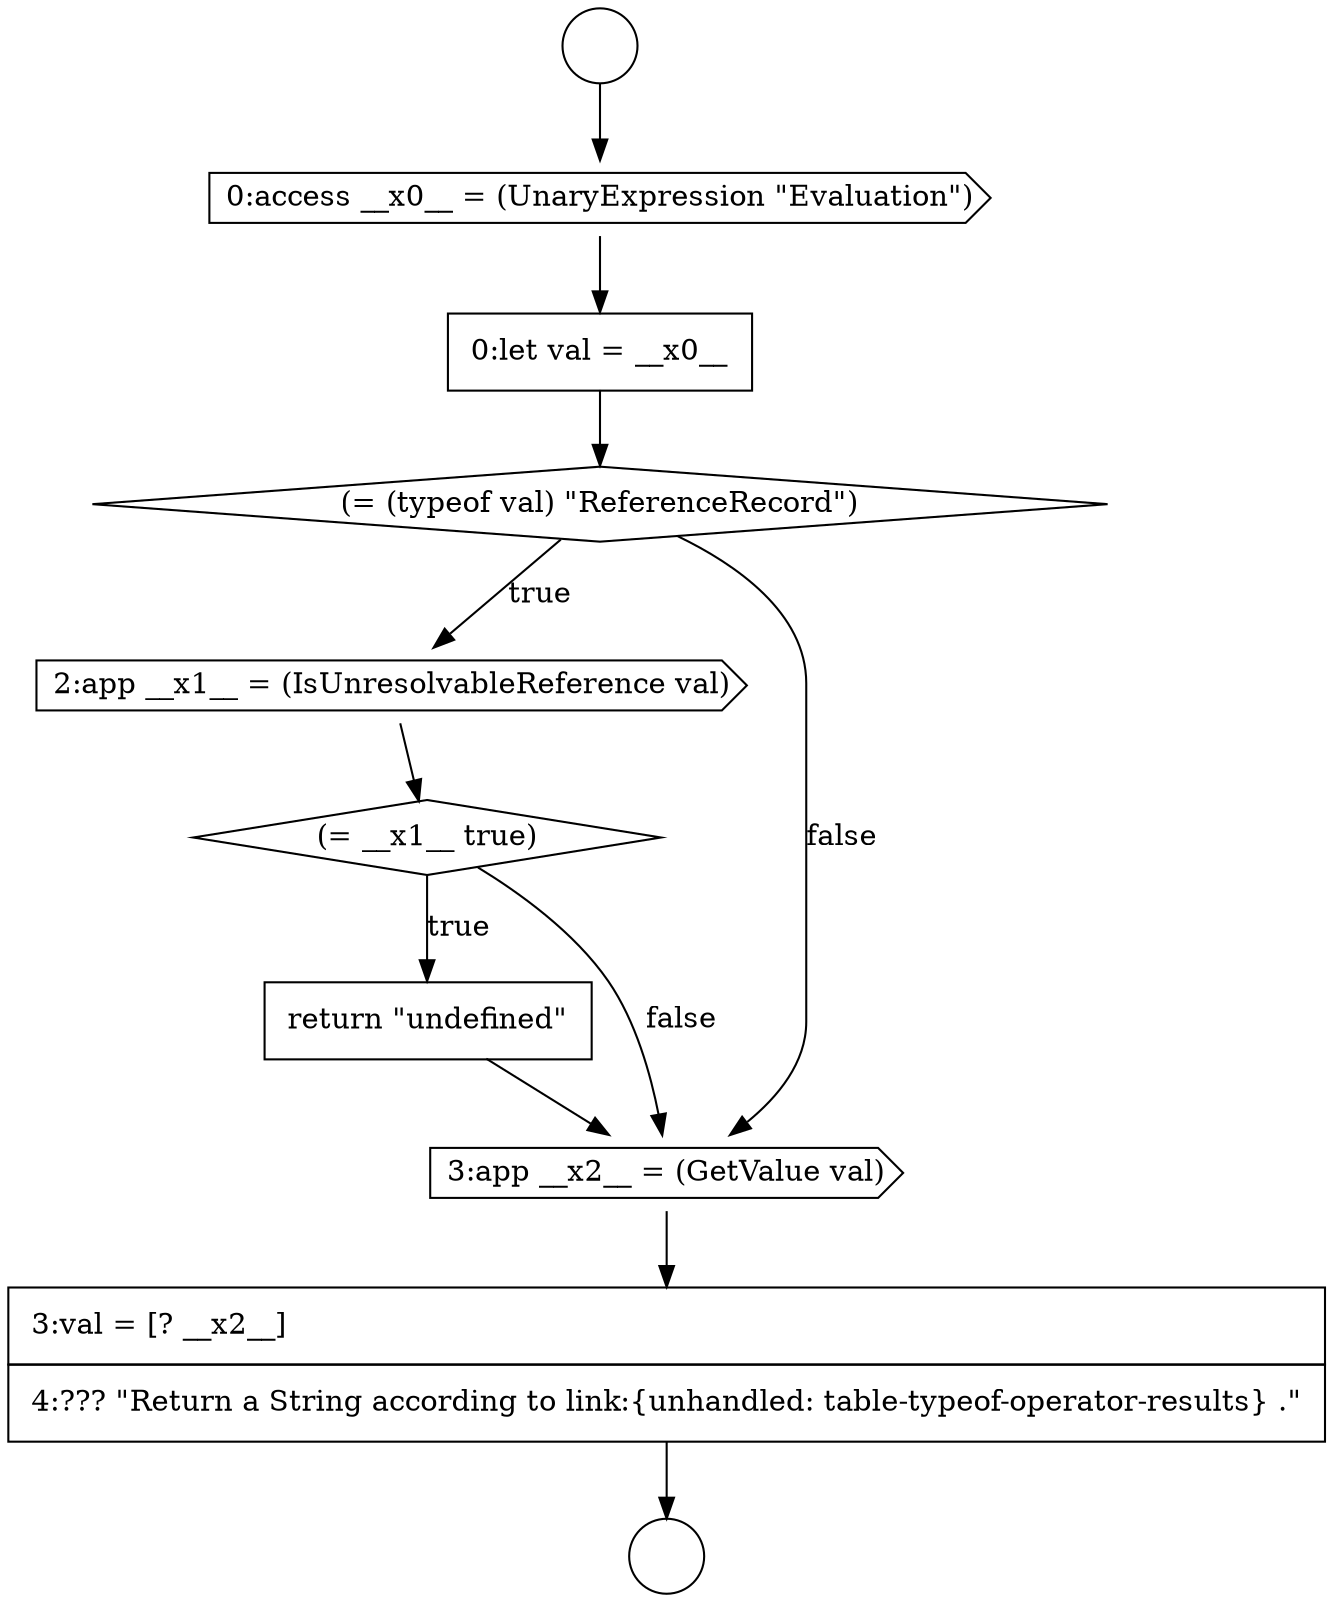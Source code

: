 digraph {
  node5108 [shape=none, margin=0, label=<<font color="black">
    <table border="0" cellborder="1" cellspacing="0" cellpadding="10">
      <tr><td align="left">return &quot;undefined&quot;</td></tr>
    </table>
  </font>> color="black" fillcolor="white" style=filled]
  node5101 [shape=circle label=" " color="black" fillcolor="white" style=filled]
  node5102 [shape=circle label=" " color="black" fillcolor="white" style=filled]
  node5107 [shape=diamond, label=<<font color="black">(= __x1__ true)</font>> color="black" fillcolor="white" style=filled]
  node5103 [shape=cds, label=<<font color="black">0:access __x0__ = (UnaryExpression &quot;Evaluation&quot;)</font>> color="black" fillcolor="white" style=filled]
  node5106 [shape=cds, label=<<font color="black">2:app __x1__ = (IsUnresolvableReference val)</font>> color="black" fillcolor="white" style=filled]
  node5104 [shape=none, margin=0, label=<<font color="black">
    <table border="0" cellborder="1" cellspacing="0" cellpadding="10">
      <tr><td align="left">0:let val = __x0__</td></tr>
    </table>
  </font>> color="black" fillcolor="white" style=filled]
  node5109 [shape=cds, label=<<font color="black">3:app __x2__ = (GetValue val)</font>> color="black" fillcolor="white" style=filled]
  node5105 [shape=diamond, label=<<font color="black">(= (typeof val) &quot;ReferenceRecord&quot;)</font>> color="black" fillcolor="white" style=filled]
  node5110 [shape=none, margin=0, label=<<font color="black">
    <table border="0" cellborder="1" cellspacing="0" cellpadding="10">
      <tr><td align="left">3:val = [? __x2__]</td></tr>
      <tr><td align="left">4:??? &quot;Return a String according to link:{unhandled: table-typeof-operator-results} .&quot;</td></tr>
    </table>
  </font>> color="black" fillcolor="white" style=filled]
  node5108 -> node5109 [ color="black"]
  node5110 -> node5102 [ color="black"]
  node5103 -> node5104 [ color="black"]
  node5105 -> node5106 [label=<<font color="black">true</font>> color="black"]
  node5105 -> node5109 [label=<<font color="black">false</font>> color="black"]
  node5106 -> node5107 [ color="black"]
  node5104 -> node5105 [ color="black"]
  node5109 -> node5110 [ color="black"]
  node5107 -> node5108 [label=<<font color="black">true</font>> color="black"]
  node5107 -> node5109 [label=<<font color="black">false</font>> color="black"]
  node5101 -> node5103 [ color="black"]
}
